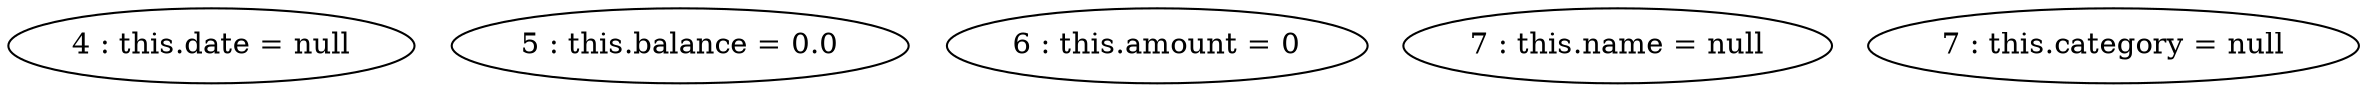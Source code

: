 digraph G {
"4 : this.date = null"
"5 : this.balance = 0.0"
"6 : this.amount = 0"
"7 : this.name = null"
"7 : this.category = null"
}